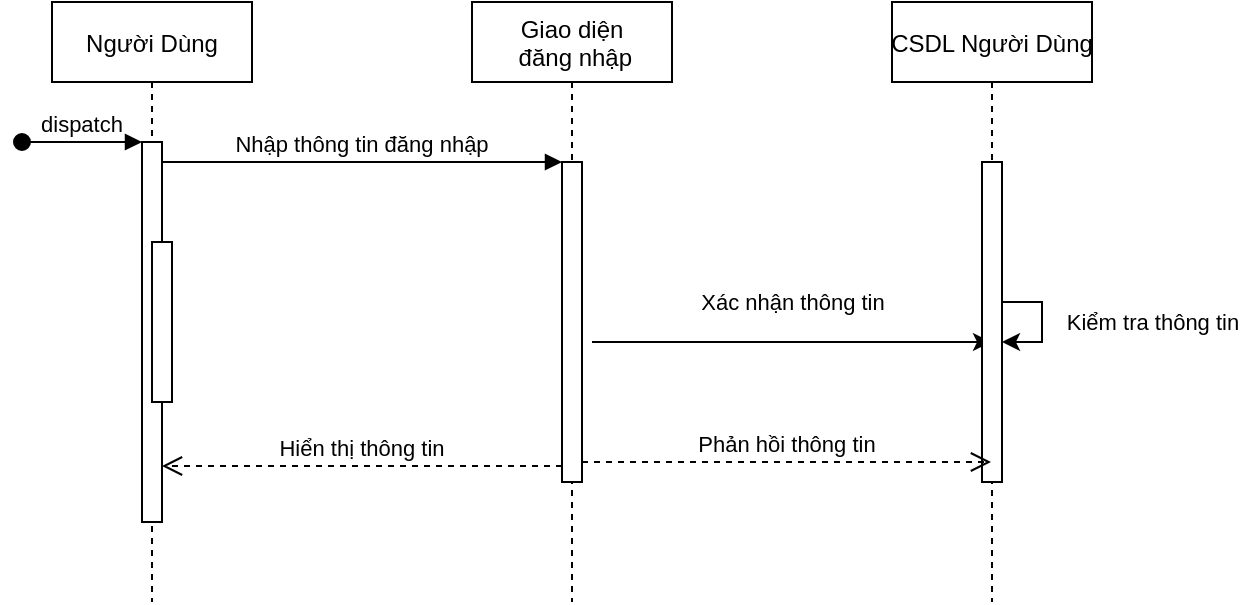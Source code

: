 <mxfile version="17.1.3" type="device"><diagram id="kgpKYQtTHZ0yAKxKKP6v" name="Page-1"><mxGraphModel dx="996" dy="620" grid="1" gridSize="10" guides="1" tooltips="1" connect="1" arrows="1" fold="1" page="1" pageScale="1" pageWidth="850" pageHeight="1100" math="0" shadow="0"><root><mxCell id="0"/><mxCell id="1" parent="0"/><mxCell id="3nuBFxr9cyL0pnOWT2aG-1" value="Người Dùng" style="shape=umlLifeline;perimeter=lifelinePerimeter;container=1;collapsible=0;recursiveResize=0;rounded=0;shadow=0;strokeWidth=1;" parent="1" vertex="1"><mxGeometry x="120" y="80" width="100" height="300" as="geometry"/></mxCell><mxCell id="3nuBFxr9cyL0pnOWT2aG-2" value="" style="points=[];perimeter=orthogonalPerimeter;rounded=0;shadow=0;strokeWidth=1;" parent="3nuBFxr9cyL0pnOWT2aG-1" vertex="1"><mxGeometry x="45" y="70" width="10" height="190" as="geometry"/></mxCell><mxCell id="3nuBFxr9cyL0pnOWT2aG-3" value="dispatch" style="verticalAlign=bottom;startArrow=oval;endArrow=block;startSize=8;shadow=0;strokeWidth=1;" parent="3nuBFxr9cyL0pnOWT2aG-1" target="3nuBFxr9cyL0pnOWT2aG-2" edge="1"><mxGeometry relative="1" as="geometry"><mxPoint x="-15" y="70" as="sourcePoint"/></mxGeometry></mxCell><mxCell id="3nuBFxr9cyL0pnOWT2aG-4" value="" style="points=[];perimeter=orthogonalPerimeter;rounded=0;shadow=0;strokeWidth=1;" parent="3nuBFxr9cyL0pnOWT2aG-1" vertex="1"><mxGeometry x="50" y="120" width="10" height="80" as="geometry"/></mxCell><mxCell id="3nuBFxr9cyL0pnOWT2aG-5" value="Giao diện&#10; đăng nhập" style="shape=umlLifeline;perimeter=lifelinePerimeter;container=1;collapsible=0;recursiveResize=0;rounded=0;shadow=0;strokeWidth=1;" parent="1" vertex="1"><mxGeometry x="330" y="80" width="100" height="300" as="geometry"/></mxCell><mxCell id="3nuBFxr9cyL0pnOWT2aG-6" value="" style="points=[];perimeter=orthogonalPerimeter;rounded=0;shadow=0;strokeWidth=1;" parent="3nuBFxr9cyL0pnOWT2aG-5" vertex="1"><mxGeometry x="45" y="80" width="10" height="160" as="geometry"/></mxCell><mxCell id="33tyhbeHNeqPvp0-GaT0-5" value="Xác nhận thông tin" style="endArrow=classic;html=1;rounded=0;" edge="1" parent="3nuBFxr9cyL0pnOWT2aG-5" target="33tyhbeHNeqPvp0-GaT0-2"><mxGeometry x="0.003" y="20" width="50" height="50" relative="1" as="geometry"><mxPoint x="60" y="170" as="sourcePoint"/><mxPoint x="110" y="120" as="targetPoint"/><mxPoint as="offset"/></mxGeometry></mxCell><mxCell id="3nuBFxr9cyL0pnOWT2aG-7" value="Hiển thị thông tin" style="verticalAlign=bottom;endArrow=open;dashed=1;endSize=8;exitX=0;exitY=0.95;shadow=0;strokeWidth=1;" parent="1" source="3nuBFxr9cyL0pnOWT2aG-6" target="3nuBFxr9cyL0pnOWT2aG-2" edge="1"><mxGeometry relative="1" as="geometry"><mxPoint x="275" y="236" as="targetPoint"/></mxGeometry></mxCell><mxCell id="3nuBFxr9cyL0pnOWT2aG-8" value="Nhập thông tin đăng nhập" style="verticalAlign=bottom;endArrow=block;entryX=0;entryY=0;shadow=0;strokeWidth=1;" parent="1" source="3nuBFxr9cyL0pnOWT2aG-2" target="3nuBFxr9cyL0pnOWT2aG-6" edge="1"><mxGeometry relative="1" as="geometry"><mxPoint x="275" y="160" as="sourcePoint"/></mxGeometry></mxCell><mxCell id="33tyhbeHNeqPvp0-GaT0-2" value="CSDL Người Dùng" style="shape=umlLifeline;perimeter=lifelinePerimeter;container=1;collapsible=0;recursiveResize=0;rounded=0;shadow=0;strokeWidth=1;" vertex="1" parent="1"><mxGeometry x="540" y="80" width="100" height="300" as="geometry"/></mxCell><mxCell id="33tyhbeHNeqPvp0-GaT0-3" value="" style="points=[];perimeter=orthogonalPerimeter;rounded=0;shadow=0;strokeWidth=1;" vertex="1" parent="33tyhbeHNeqPvp0-GaT0-2"><mxGeometry x="45" y="80" width="10" height="160" as="geometry"/></mxCell><mxCell id="33tyhbeHNeqPvp0-GaT0-4" value="Kiểm tra thông tin" style="edgeStyle=orthogonalEdgeStyle;rounded=0;orthogonalLoop=1;jettySize=auto;html=1;" edge="1" parent="33tyhbeHNeqPvp0-GaT0-2" source="33tyhbeHNeqPvp0-GaT0-3" target="33tyhbeHNeqPvp0-GaT0-3"><mxGeometry y="55" relative="1" as="geometry"><mxPoint as="offset"/></mxGeometry></mxCell><mxCell id="3nuBFxr9cyL0pnOWT2aG-10" value="Phản hồi thông tin" style="verticalAlign=bottom;endArrow=open;dashed=1;endSize=8;shadow=0;strokeWidth=1;" parent="1" source="3nuBFxr9cyL0pnOWT2aG-6" target="33tyhbeHNeqPvp0-GaT0-2" edge="1"><mxGeometry relative="1" as="geometry"><mxPoint x="240" y="257" as="targetPoint"/><Array as="points"><mxPoint x="500" y="310"/></Array></mxGeometry></mxCell></root></mxGraphModel></diagram></mxfile>